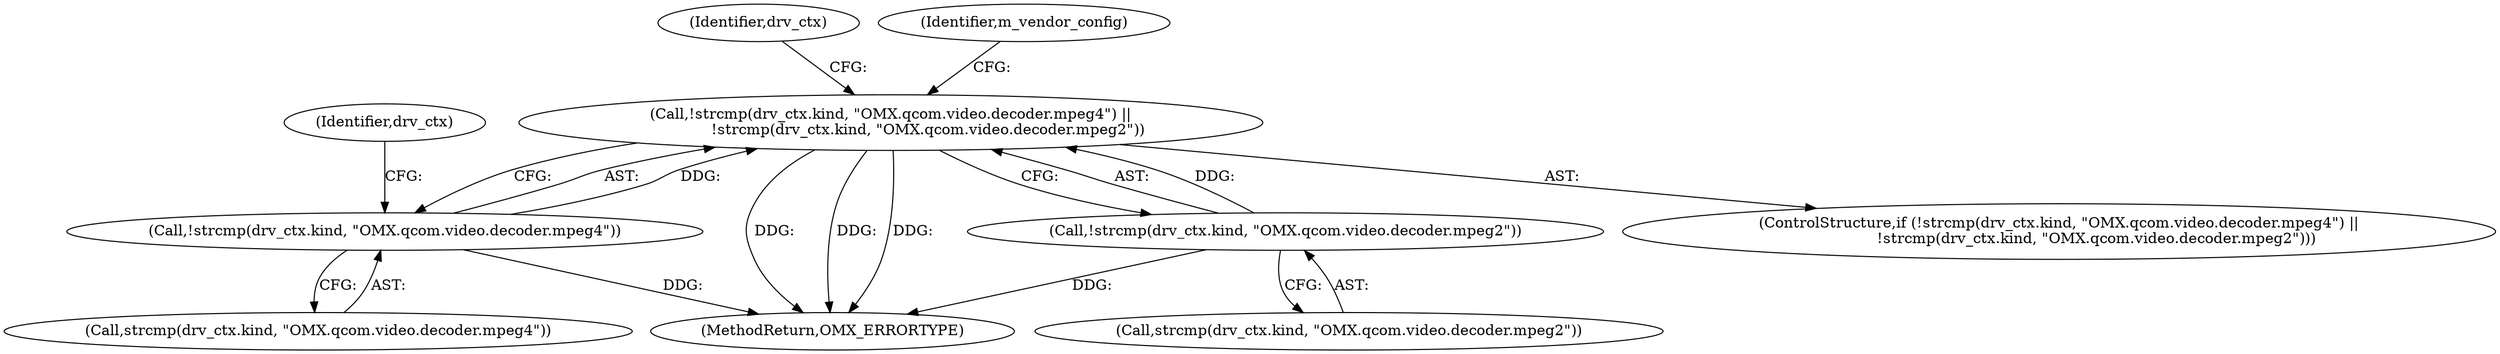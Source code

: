 digraph "0_Android_f22c2a0f0f9e030c240468d9d18b9297f001bcf0@API" {
"1000330" [label="(Call,!strcmp(drv_ctx.kind, \"OMX.qcom.video.decoder.mpeg4\") ||\n                !strcmp(drv_ctx.kind, \"OMX.qcom.video.decoder.mpeg2\"))"];
"1000331" [label="(Call,!strcmp(drv_ctx.kind, \"OMX.qcom.video.decoder.mpeg4\"))"];
"1000337" [label="(Call,!strcmp(drv_ctx.kind, \"OMX.qcom.video.decoder.mpeg2\"))"];
"1000383" [label="(Identifier,drv_ctx)"];
"1000330" [label="(Call,!strcmp(drv_ctx.kind, \"OMX.qcom.video.decoder.mpeg4\") ||\n                !strcmp(drv_ctx.kind, \"OMX.qcom.video.decoder.mpeg2\"))"];
"1000337" [label="(Call,!strcmp(drv_ctx.kind, \"OMX.qcom.video.decoder.mpeg2\"))"];
"1000332" [label="(Call,strcmp(drv_ctx.kind, \"OMX.qcom.video.decoder.mpeg4\"))"];
"1001056" [label="(MethodReturn,OMX_ERRORTYPE)"];
"1000338" [label="(Call,strcmp(drv_ctx.kind, \"OMX.qcom.video.decoder.mpeg2\"))"];
"1000331" [label="(Call,!strcmp(drv_ctx.kind, \"OMX.qcom.video.decoder.mpeg4\"))"];
"1000329" [label="(ControlStructure,if (!strcmp(drv_ctx.kind, \"OMX.qcom.video.decoder.mpeg4\") ||\n                !strcmp(drv_ctx.kind, \"OMX.qcom.video.decoder.mpeg2\")))"];
"1000340" [label="(Identifier,drv_ctx)"];
"1000346" [label="(Identifier,m_vendor_config)"];
"1000330" -> "1000329"  [label="AST: "];
"1000330" -> "1000331"  [label="CFG: "];
"1000330" -> "1000337"  [label="CFG: "];
"1000331" -> "1000330"  [label="AST: "];
"1000337" -> "1000330"  [label="AST: "];
"1000346" -> "1000330"  [label="CFG: "];
"1000383" -> "1000330"  [label="CFG: "];
"1000330" -> "1001056"  [label="DDG: "];
"1000330" -> "1001056"  [label="DDG: "];
"1000330" -> "1001056"  [label="DDG: "];
"1000331" -> "1000330"  [label="DDG: "];
"1000337" -> "1000330"  [label="DDG: "];
"1000331" -> "1000332"  [label="CFG: "];
"1000332" -> "1000331"  [label="AST: "];
"1000340" -> "1000331"  [label="CFG: "];
"1000331" -> "1001056"  [label="DDG: "];
"1000337" -> "1000338"  [label="CFG: "];
"1000338" -> "1000337"  [label="AST: "];
"1000337" -> "1001056"  [label="DDG: "];
}
